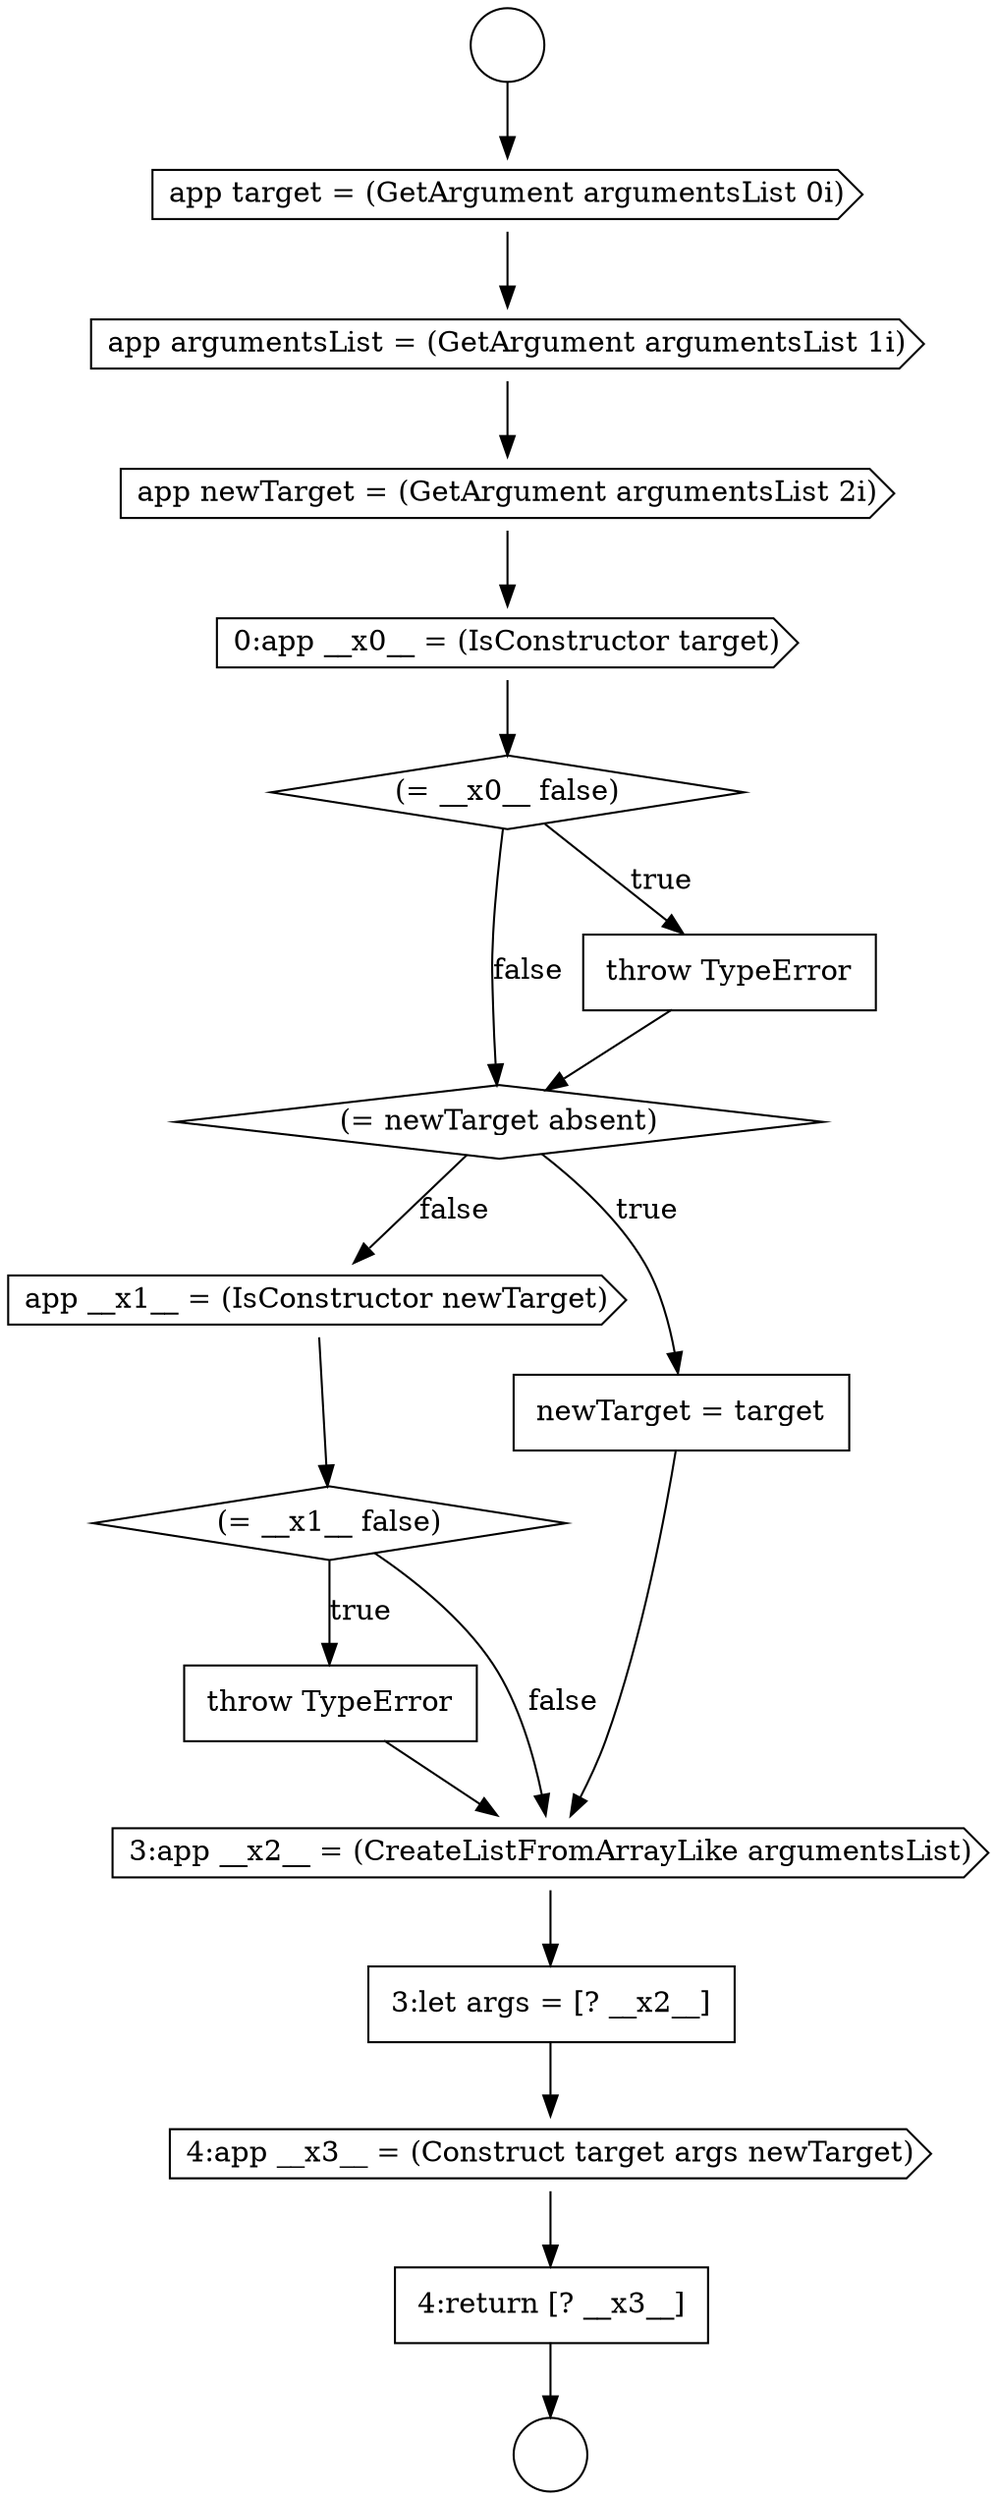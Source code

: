 digraph {
  node19406 [shape=diamond, label=<<font color="black">(= __x0__ false)</font>> color="black" fillcolor="white" style=filled]
  node19410 [shape=cds, label=<<font color="black">app __x1__ = (IsConstructor newTarget)</font>> color="black" fillcolor="white" style=filled]
  node19414 [shape=none, margin=0, label=<<font color="black">
    <table border="0" cellborder="1" cellspacing="0" cellpadding="10">
      <tr><td align="left">3:let args = [? __x2__]</td></tr>
    </table>
  </font>> color="black" fillcolor="white" style=filled]
  node19401 [shape=circle label=" " color="black" fillcolor="white" style=filled]
  node19405 [shape=cds, label=<<font color="black">0:app __x0__ = (IsConstructor target)</font>> color="black" fillcolor="white" style=filled]
  node19415 [shape=cds, label=<<font color="black">4:app __x3__ = (Construct target args newTarget)</font>> color="black" fillcolor="white" style=filled]
  node19412 [shape=none, margin=0, label=<<font color="black">
    <table border="0" cellborder="1" cellspacing="0" cellpadding="10">
      <tr><td align="left">throw TypeError</td></tr>
    </table>
  </font>> color="black" fillcolor="white" style=filled]
  node19408 [shape=diamond, label=<<font color="black">(= newTarget absent)</font>> color="black" fillcolor="white" style=filled]
  node19416 [shape=none, margin=0, label=<<font color="black">
    <table border="0" cellborder="1" cellspacing="0" cellpadding="10">
      <tr><td align="left">4:return [? __x3__]</td></tr>
    </table>
  </font>> color="black" fillcolor="white" style=filled]
  node19407 [shape=none, margin=0, label=<<font color="black">
    <table border="0" cellborder="1" cellspacing="0" cellpadding="10">
      <tr><td align="left">throw TypeError</td></tr>
    </table>
  </font>> color="black" fillcolor="white" style=filled]
  node19403 [shape=cds, label=<<font color="black">app argumentsList = (GetArgument argumentsList 1i)</font>> color="black" fillcolor="white" style=filled]
  node19402 [shape=cds, label=<<font color="black">app target = (GetArgument argumentsList 0i)</font>> color="black" fillcolor="white" style=filled]
  node19411 [shape=diamond, label=<<font color="black">(= __x1__ false)</font>> color="black" fillcolor="white" style=filled]
  node19404 [shape=cds, label=<<font color="black">app newTarget = (GetArgument argumentsList 2i)</font>> color="black" fillcolor="white" style=filled]
  node19409 [shape=none, margin=0, label=<<font color="black">
    <table border="0" cellborder="1" cellspacing="0" cellpadding="10">
      <tr><td align="left">newTarget = target</td></tr>
    </table>
  </font>> color="black" fillcolor="white" style=filled]
  node19400 [shape=circle label=" " color="black" fillcolor="white" style=filled]
  node19413 [shape=cds, label=<<font color="black">3:app __x2__ = (CreateListFromArrayLike argumentsList)</font>> color="black" fillcolor="white" style=filled]
  node19400 -> node19402 [ color="black"]
  node19413 -> node19414 [ color="black"]
  node19407 -> node19408 [ color="black"]
  node19414 -> node19415 [ color="black"]
  node19412 -> node19413 [ color="black"]
  node19411 -> node19412 [label=<<font color="black">true</font>> color="black"]
  node19411 -> node19413 [label=<<font color="black">false</font>> color="black"]
  node19408 -> node19409 [label=<<font color="black">true</font>> color="black"]
  node19408 -> node19410 [label=<<font color="black">false</font>> color="black"]
  node19402 -> node19403 [ color="black"]
  node19415 -> node19416 [ color="black"]
  node19406 -> node19407 [label=<<font color="black">true</font>> color="black"]
  node19406 -> node19408 [label=<<font color="black">false</font>> color="black"]
  node19405 -> node19406 [ color="black"]
  node19409 -> node19413 [ color="black"]
  node19410 -> node19411 [ color="black"]
  node19404 -> node19405 [ color="black"]
  node19403 -> node19404 [ color="black"]
  node19416 -> node19401 [ color="black"]
}
